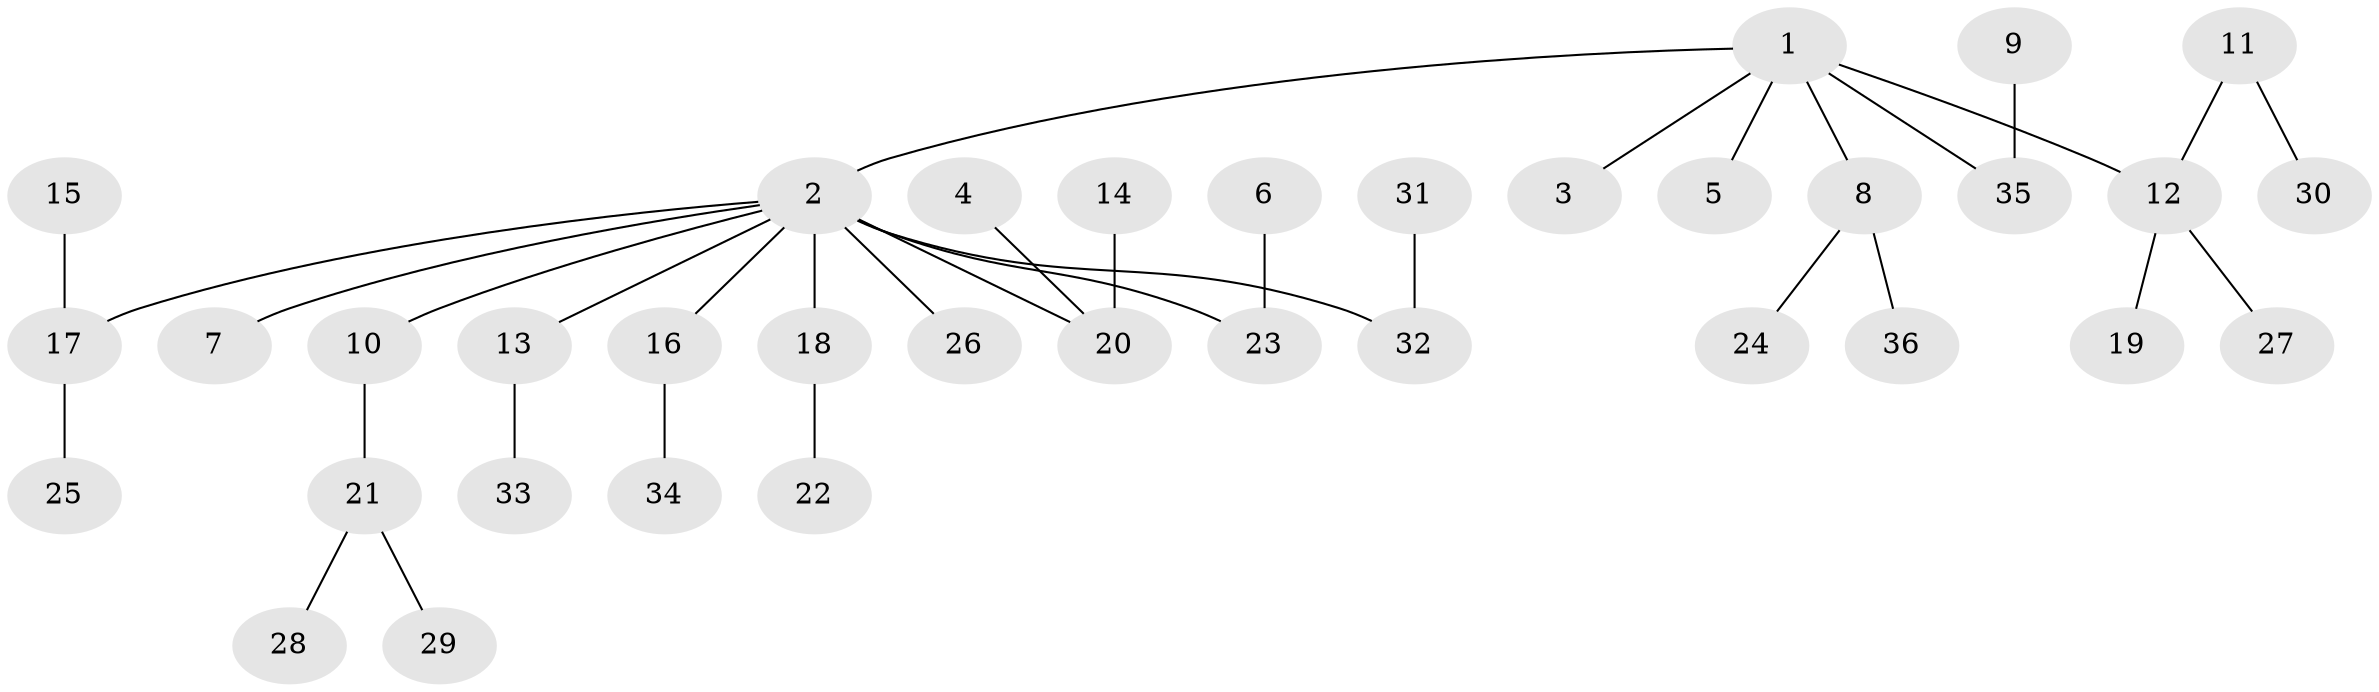 // original degree distribution, {4: 0.08450704225352113, 6: 0.014084507042253521, 7: 0.014084507042253521, 3: 0.16901408450704225, 1: 0.49295774647887325, 2: 0.22535211267605634}
// Generated by graph-tools (version 1.1) at 2025/50/03/09/25 03:50:22]
// undirected, 36 vertices, 35 edges
graph export_dot {
graph [start="1"]
  node [color=gray90,style=filled];
  1;
  2;
  3;
  4;
  5;
  6;
  7;
  8;
  9;
  10;
  11;
  12;
  13;
  14;
  15;
  16;
  17;
  18;
  19;
  20;
  21;
  22;
  23;
  24;
  25;
  26;
  27;
  28;
  29;
  30;
  31;
  32;
  33;
  34;
  35;
  36;
  1 -- 2 [weight=1.0];
  1 -- 3 [weight=1.0];
  1 -- 5 [weight=1.0];
  1 -- 8 [weight=1.0];
  1 -- 12 [weight=1.0];
  1 -- 35 [weight=1.0];
  2 -- 7 [weight=1.0];
  2 -- 10 [weight=1.0];
  2 -- 13 [weight=1.0];
  2 -- 16 [weight=1.0];
  2 -- 17 [weight=1.0];
  2 -- 18 [weight=1.0];
  2 -- 20 [weight=1.0];
  2 -- 23 [weight=1.0];
  2 -- 26 [weight=1.0];
  2 -- 32 [weight=1.0];
  4 -- 20 [weight=1.0];
  6 -- 23 [weight=1.0];
  8 -- 24 [weight=1.0];
  8 -- 36 [weight=1.0];
  9 -- 35 [weight=1.0];
  10 -- 21 [weight=1.0];
  11 -- 12 [weight=1.0];
  11 -- 30 [weight=1.0];
  12 -- 19 [weight=1.0];
  12 -- 27 [weight=1.0];
  13 -- 33 [weight=1.0];
  14 -- 20 [weight=1.0];
  15 -- 17 [weight=1.0];
  16 -- 34 [weight=1.0];
  17 -- 25 [weight=1.0];
  18 -- 22 [weight=1.0];
  21 -- 28 [weight=1.0];
  21 -- 29 [weight=1.0];
  31 -- 32 [weight=1.0];
}
